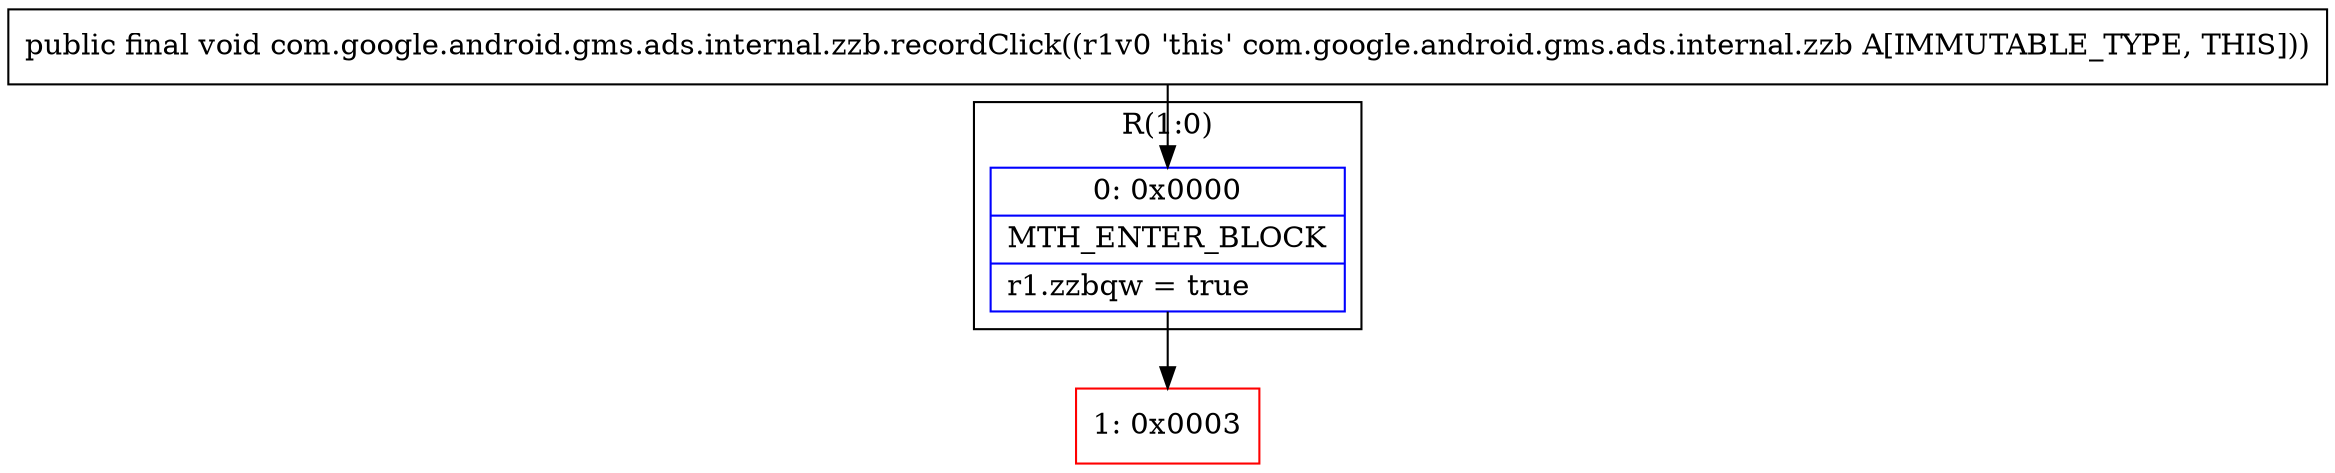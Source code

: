 digraph "CFG forcom.google.android.gms.ads.internal.zzb.recordClick()V" {
subgraph cluster_Region_749151391 {
label = "R(1:0)";
node [shape=record,color=blue];
Node_0 [shape=record,label="{0\:\ 0x0000|MTH_ENTER_BLOCK\l|r1.zzbqw = true\l}"];
}
Node_1 [shape=record,color=red,label="{1\:\ 0x0003}"];
MethodNode[shape=record,label="{public final void com.google.android.gms.ads.internal.zzb.recordClick((r1v0 'this' com.google.android.gms.ads.internal.zzb A[IMMUTABLE_TYPE, THIS])) }"];
MethodNode -> Node_0;
Node_0 -> Node_1;
}

